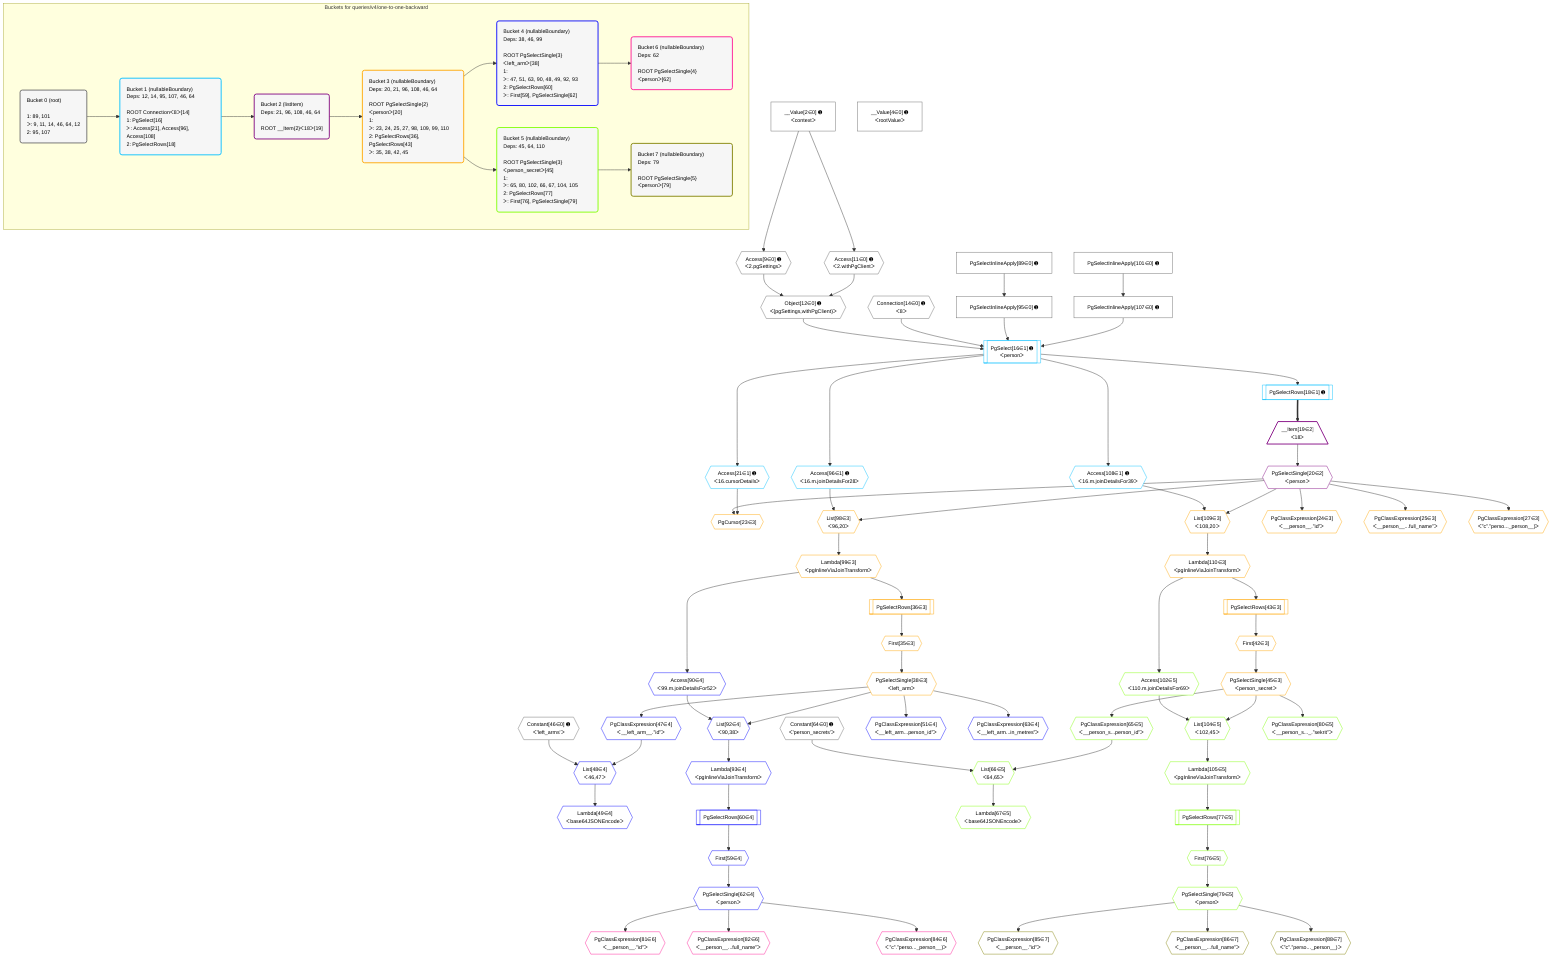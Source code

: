 %%{init: {'themeVariables': { 'fontSize': '12px'}}}%%
graph TD
    classDef path fill:#eee,stroke:#000,color:#000
    classDef plan fill:#fff,stroke-width:1px,color:#000
    classDef itemplan fill:#fff,stroke-width:2px,color:#000
    classDef unbatchedplan fill:#dff,stroke-width:1px,color:#000
    classDef sideeffectplan fill:#fcc,stroke-width:2px,color:#000
    classDef bucket fill:#f6f6f6,color:#000,stroke-width:2px,text-align:left

    subgraph "Buckets for queries/v4/one-to-one-backward"
    Bucket0("Bucket 0 (root)<br /><br />1: 89, 101<br />ᐳ: 9, 11, 14, 46, 64, 12<br />2: 95, 107"):::bucket
    Bucket1("Bucket 1 (nullableBoundary)<br />Deps: 12, 14, 95, 107, 46, 64<br /><br />ROOT Connectionᐸ8ᐳ[14]<br />1: PgSelect[16]<br />ᐳ: Access[21], Access[96], Access[108]<br />2: PgSelectRows[18]"):::bucket
    Bucket2("Bucket 2 (listItem)<br />Deps: 21, 96, 108, 46, 64<br /><br />ROOT __Item{2}ᐸ18ᐳ[19]"):::bucket
    Bucket3("Bucket 3 (nullableBoundary)<br />Deps: 20, 21, 96, 108, 46, 64<br /><br />ROOT PgSelectSingle{2}ᐸpersonᐳ[20]<br />1: <br />ᐳ: 23, 24, 25, 27, 98, 109, 99, 110<br />2: PgSelectRows[36], PgSelectRows[43]<br />ᐳ: 35, 38, 42, 45"):::bucket
    Bucket4("Bucket 4 (nullableBoundary)<br />Deps: 38, 46, 99<br /><br />ROOT PgSelectSingle{3}ᐸleft_armᐳ[38]<br />1: <br />ᐳ: 47, 51, 63, 90, 48, 49, 92, 93<br />2: PgSelectRows[60]<br />ᐳ: First[59], PgSelectSingle[62]"):::bucket
    Bucket5("Bucket 5 (nullableBoundary)<br />Deps: 45, 64, 110<br /><br />ROOT PgSelectSingle{3}ᐸperson_secretᐳ[45]<br />1: <br />ᐳ: 65, 80, 102, 66, 67, 104, 105<br />2: PgSelectRows[77]<br />ᐳ: First[76], PgSelectSingle[79]"):::bucket
    Bucket6("Bucket 6 (nullableBoundary)<br />Deps: 62<br /><br />ROOT PgSelectSingle{4}ᐸpersonᐳ[62]"):::bucket
    Bucket7("Bucket 7 (nullableBoundary)<br />Deps: 79<br /><br />ROOT PgSelectSingle{5}ᐸpersonᐳ[79]"):::bucket
    end
    Bucket0 --> Bucket1
    Bucket1 --> Bucket2
    Bucket2 --> Bucket3
    Bucket3 --> Bucket4 & Bucket5
    Bucket4 --> Bucket6
    Bucket5 --> Bucket7

    %% plan dependencies
    Object12{{"Object[12∈0] ➊<br />ᐸ{pgSettings,withPgClient}ᐳ"}}:::plan
    Access9{{"Access[9∈0] ➊<br />ᐸ2.pgSettingsᐳ"}}:::plan
    Access11{{"Access[11∈0] ➊<br />ᐸ2.withPgClientᐳ"}}:::plan
    Access9 & Access11 --> Object12
    __Value2["__Value[2∈0] ➊<br />ᐸcontextᐳ"]:::plan
    __Value2 --> Access9
    __Value2 --> Access11
    PgSelectInlineApply95["PgSelectInlineApply[95∈0] ➊"]:::plan
    PgSelectInlineApply89["PgSelectInlineApply[89∈0] ➊"]:::plan
    PgSelectInlineApply89 --> PgSelectInlineApply95
    PgSelectInlineApply107["PgSelectInlineApply[107∈0] ➊"]:::plan
    PgSelectInlineApply101["PgSelectInlineApply[101∈0] ➊"]:::plan
    PgSelectInlineApply101 --> PgSelectInlineApply107
    __Value4["__Value[4∈0] ➊<br />ᐸrootValueᐳ"]:::plan
    Connection14{{"Connection[14∈0] ➊<br />ᐸ8ᐳ"}}:::plan
    Constant46{{"Constant[46∈0] ➊<br />ᐸ'left_arms'ᐳ"}}:::plan
    Constant64{{"Constant[64∈0] ➊<br />ᐸ'person_secrets'ᐳ"}}:::plan
    PgSelect16[["PgSelect[16∈1] ➊<br />ᐸpersonᐳ"]]:::plan
    Object12 & Connection14 & PgSelectInlineApply95 & PgSelectInlineApply107 --> PgSelect16
    PgSelectRows18[["PgSelectRows[18∈1] ➊"]]:::plan
    PgSelect16 --> PgSelectRows18
    Access21{{"Access[21∈1] ➊<br />ᐸ16.cursorDetailsᐳ"}}:::plan
    PgSelect16 --> Access21
    Access96{{"Access[96∈1] ➊<br />ᐸ16.m.joinDetailsFor28ᐳ"}}:::plan
    PgSelect16 --> Access96
    Access108{{"Access[108∈1] ➊<br />ᐸ16.m.joinDetailsFor39ᐳ"}}:::plan
    PgSelect16 --> Access108
    __Item19[/"__Item[19∈2]<br />ᐸ18ᐳ"\]:::itemplan
    PgSelectRows18 ==> __Item19
    PgSelectSingle20{{"PgSelectSingle[20∈2]<br />ᐸpersonᐳ"}}:::plan
    __Item19 --> PgSelectSingle20
    PgCursor23{{"PgCursor[23∈3]"}}:::plan
    PgSelectSingle20 & Access21 --> PgCursor23
    List98{{"List[98∈3]<br />ᐸ96,20ᐳ"}}:::plan
    Access96 & PgSelectSingle20 --> List98
    List109{{"List[109∈3]<br />ᐸ108,20ᐳ"}}:::plan
    Access108 & PgSelectSingle20 --> List109
    PgClassExpression24{{"PgClassExpression[24∈3]<br />ᐸ__person__.”id”ᐳ"}}:::plan
    PgSelectSingle20 --> PgClassExpression24
    PgClassExpression25{{"PgClassExpression[25∈3]<br />ᐸ__person__...full_name”ᐳ"}}:::plan
    PgSelectSingle20 --> PgClassExpression25
    PgClassExpression27{{"PgClassExpression[27∈3]<br />ᐸ”c”.”perso..._person__)ᐳ"}}:::plan
    PgSelectSingle20 --> PgClassExpression27
    First35{{"First[35∈3]"}}:::plan
    PgSelectRows36[["PgSelectRows[36∈3]"]]:::plan
    PgSelectRows36 --> First35
    Lambda99{{"Lambda[99∈3]<br />ᐸpgInlineViaJoinTransformᐳ"}}:::plan
    Lambda99 --> PgSelectRows36
    PgSelectSingle38{{"PgSelectSingle[38∈3]<br />ᐸleft_armᐳ"}}:::plan
    First35 --> PgSelectSingle38
    First42{{"First[42∈3]"}}:::plan
    PgSelectRows43[["PgSelectRows[43∈3]"]]:::plan
    PgSelectRows43 --> First42
    Lambda110{{"Lambda[110∈3]<br />ᐸpgInlineViaJoinTransformᐳ"}}:::plan
    Lambda110 --> PgSelectRows43
    PgSelectSingle45{{"PgSelectSingle[45∈3]<br />ᐸperson_secretᐳ"}}:::plan
    First42 --> PgSelectSingle45
    List98 --> Lambda99
    List109 --> Lambda110
    List48{{"List[48∈4]<br />ᐸ46,47ᐳ"}}:::plan
    PgClassExpression47{{"PgClassExpression[47∈4]<br />ᐸ__left_arm__.”id”ᐳ"}}:::plan
    Constant46 & PgClassExpression47 --> List48
    List92{{"List[92∈4]<br />ᐸ90,38ᐳ"}}:::plan
    Access90{{"Access[90∈4]<br />ᐸ99.m.joinDetailsFor52ᐳ"}}:::plan
    Access90 & PgSelectSingle38 --> List92
    PgSelectSingle38 --> PgClassExpression47
    Lambda49{{"Lambda[49∈4]<br />ᐸbase64JSONEncodeᐳ"}}:::plan
    List48 --> Lambda49
    PgClassExpression51{{"PgClassExpression[51∈4]<br />ᐸ__left_arm...person_id”ᐳ"}}:::plan
    PgSelectSingle38 --> PgClassExpression51
    First59{{"First[59∈4]"}}:::plan
    PgSelectRows60[["PgSelectRows[60∈4]"]]:::plan
    PgSelectRows60 --> First59
    Lambda93{{"Lambda[93∈4]<br />ᐸpgInlineViaJoinTransformᐳ"}}:::plan
    Lambda93 --> PgSelectRows60
    PgSelectSingle62{{"PgSelectSingle[62∈4]<br />ᐸpersonᐳ"}}:::plan
    First59 --> PgSelectSingle62
    PgClassExpression63{{"PgClassExpression[63∈4]<br />ᐸ__left_arm...in_metres”ᐳ"}}:::plan
    PgSelectSingle38 --> PgClassExpression63
    Lambda99 --> Access90
    List92 --> Lambda93
    PgClassExpression81{{"PgClassExpression[81∈6]<br />ᐸ__person__.”id”ᐳ"}}:::plan
    PgSelectSingle62 --> PgClassExpression81
    PgClassExpression82{{"PgClassExpression[82∈6]<br />ᐸ__person__...full_name”ᐳ"}}:::plan
    PgSelectSingle62 --> PgClassExpression82
    PgClassExpression84{{"PgClassExpression[84∈6]<br />ᐸ”c”.”perso..._person__)ᐳ"}}:::plan
    PgSelectSingle62 --> PgClassExpression84
    List66{{"List[66∈5]<br />ᐸ64,65ᐳ"}}:::plan
    PgClassExpression65{{"PgClassExpression[65∈5]<br />ᐸ__person_s...person_id”ᐳ"}}:::plan
    Constant64 & PgClassExpression65 --> List66
    List104{{"List[104∈5]<br />ᐸ102,45ᐳ"}}:::plan
    Access102{{"Access[102∈5]<br />ᐸ110.m.joinDetailsFor69ᐳ"}}:::plan
    Access102 & PgSelectSingle45 --> List104
    PgSelectSingle45 --> PgClassExpression65
    Lambda67{{"Lambda[67∈5]<br />ᐸbase64JSONEncodeᐳ"}}:::plan
    List66 --> Lambda67
    First76{{"First[76∈5]"}}:::plan
    PgSelectRows77[["PgSelectRows[77∈5]"]]:::plan
    PgSelectRows77 --> First76
    Lambda105{{"Lambda[105∈5]<br />ᐸpgInlineViaJoinTransformᐳ"}}:::plan
    Lambda105 --> PgSelectRows77
    PgSelectSingle79{{"PgSelectSingle[79∈5]<br />ᐸpersonᐳ"}}:::plan
    First76 --> PgSelectSingle79
    PgClassExpression80{{"PgClassExpression[80∈5]<br />ᐸ__person_s..._.”sekrit”ᐳ"}}:::plan
    PgSelectSingle45 --> PgClassExpression80
    Lambda110 --> Access102
    List104 --> Lambda105
    PgClassExpression85{{"PgClassExpression[85∈7]<br />ᐸ__person__.”id”ᐳ"}}:::plan
    PgSelectSingle79 --> PgClassExpression85
    PgClassExpression86{{"PgClassExpression[86∈7]<br />ᐸ__person__...full_name”ᐳ"}}:::plan
    PgSelectSingle79 --> PgClassExpression86
    PgClassExpression88{{"PgClassExpression[88∈7]<br />ᐸ”c”.”perso..._person__)ᐳ"}}:::plan
    PgSelectSingle79 --> PgClassExpression88

    %% define steps
    classDef bucket0 stroke:#696969
    class Bucket0,__Value2,__Value4,Access9,Access11,Object12,Connection14,Constant46,Constant64,PgSelectInlineApply89,PgSelectInlineApply95,PgSelectInlineApply101,PgSelectInlineApply107 bucket0
    classDef bucket1 stroke:#00bfff
    class Bucket1,PgSelect16,PgSelectRows18,Access21,Access96,Access108 bucket1
    classDef bucket2 stroke:#7f007f
    class Bucket2,__Item19,PgSelectSingle20 bucket2
    classDef bucket3 stroke:#ffa500
    class Bucket3,PgCursor23,PgClassExpression24,PgClassExpression25,PgClassExpression27,First35,PgSelectRows36,PgSelectSingle38,First42,PgSelectRows43,PgSelectSingle45,List98,Lambda99,List109,Lambda110 bucket3
    classDef bucket4 stroke:#0000ff
    class Bucket4,PgClassExpression47,List48,Lambda49,PgClassExpression51,First59,PgSelectRows60,PgSelectSingle62,PgClassExpression63,Access90,List92,Lambda93 bucket4
    classDef bucket5 stroke:#7fff00
    class Bucket5,PgClassExpression65,List66,Lambda67,First76,PgSelectRows77,PgSelectSingle79,PgClassExpression80,Access102,List104,Lambda105 bucket5
    classDef bucket6 stroke:#ff1493
    class Bucket6,PgClassExpression81,PgClassExpression82,PgClassExpression84 bucket6
    classDef bucket7 stroke:#808000
    class Bucket7,PgClassExpression85,PgClassExpression86,PgClassExpression88 bucket7